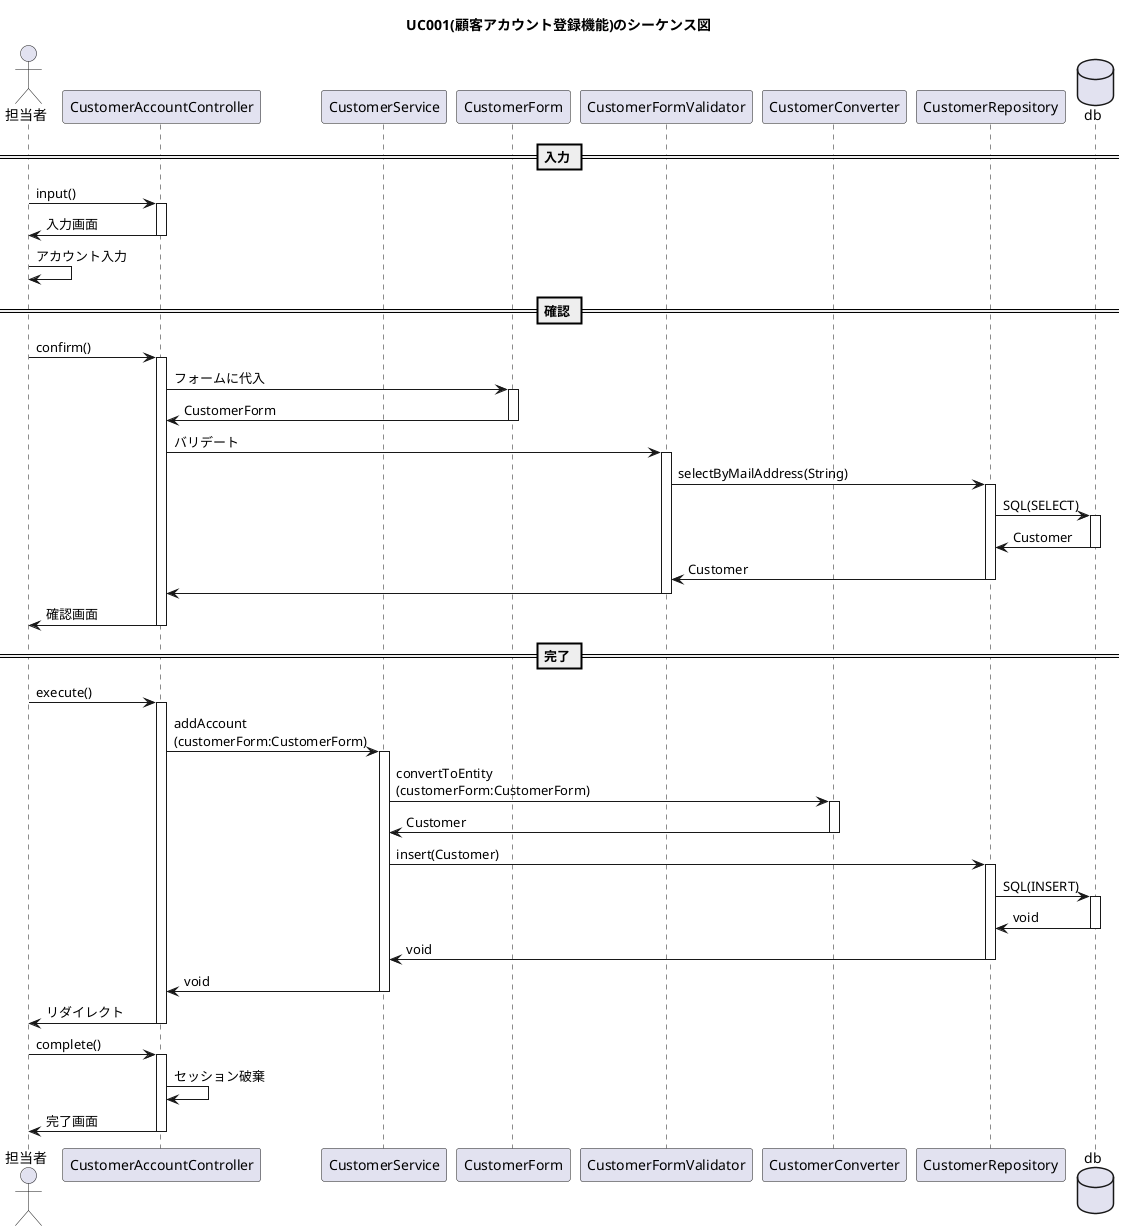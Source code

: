 @startuml

title UC001(顧客アカウント登録機能)のシーケンス図
actor "担当者" as user
participant "CustomerAccountController" as controller
participant "CustomerService" as service
participant "CustomerForm" as form
participant "CustomerFormValidator" as validator
participant "CustomerConverter" as helper
participant "CustomerRepository" as repository
database "db" as db
 == 入力 ==
user -> controller++:input()
controller -> user--:入力画面
user -> user:アカウント入力 
 == 確認 ==
user -> controller++:confirm()
controller -> form++:フォームに代入
form -> controller--:CustomerForm
controller -> validator++:バリデート
validator -> repository++:selectByMailAddress(String)
repository -> db++:SQL(SELECT)
repository <- db--:Customer
validator <- repository--:Customer
controller <- validator--
controller -> user--:確認画面
 == 完了 ==
user -> controller++:execute()
controller -> service++:addAccount\n(customerForm:CustomerForm)
service -> helper++:convertToEntity\n(customerForm:CustomerForm)
helper -> service--:Customer
service -> repository++:insert(Customer)
repository -> db++:SQL(INSERT)
db -> repository--:void
repository -> service--:void
service -> controller--:void
controller -> user--:リダイレクト
user -> controller++:complete()
controller -> controller:セッション破棄
controller -> user--:完了画面
@enduml
